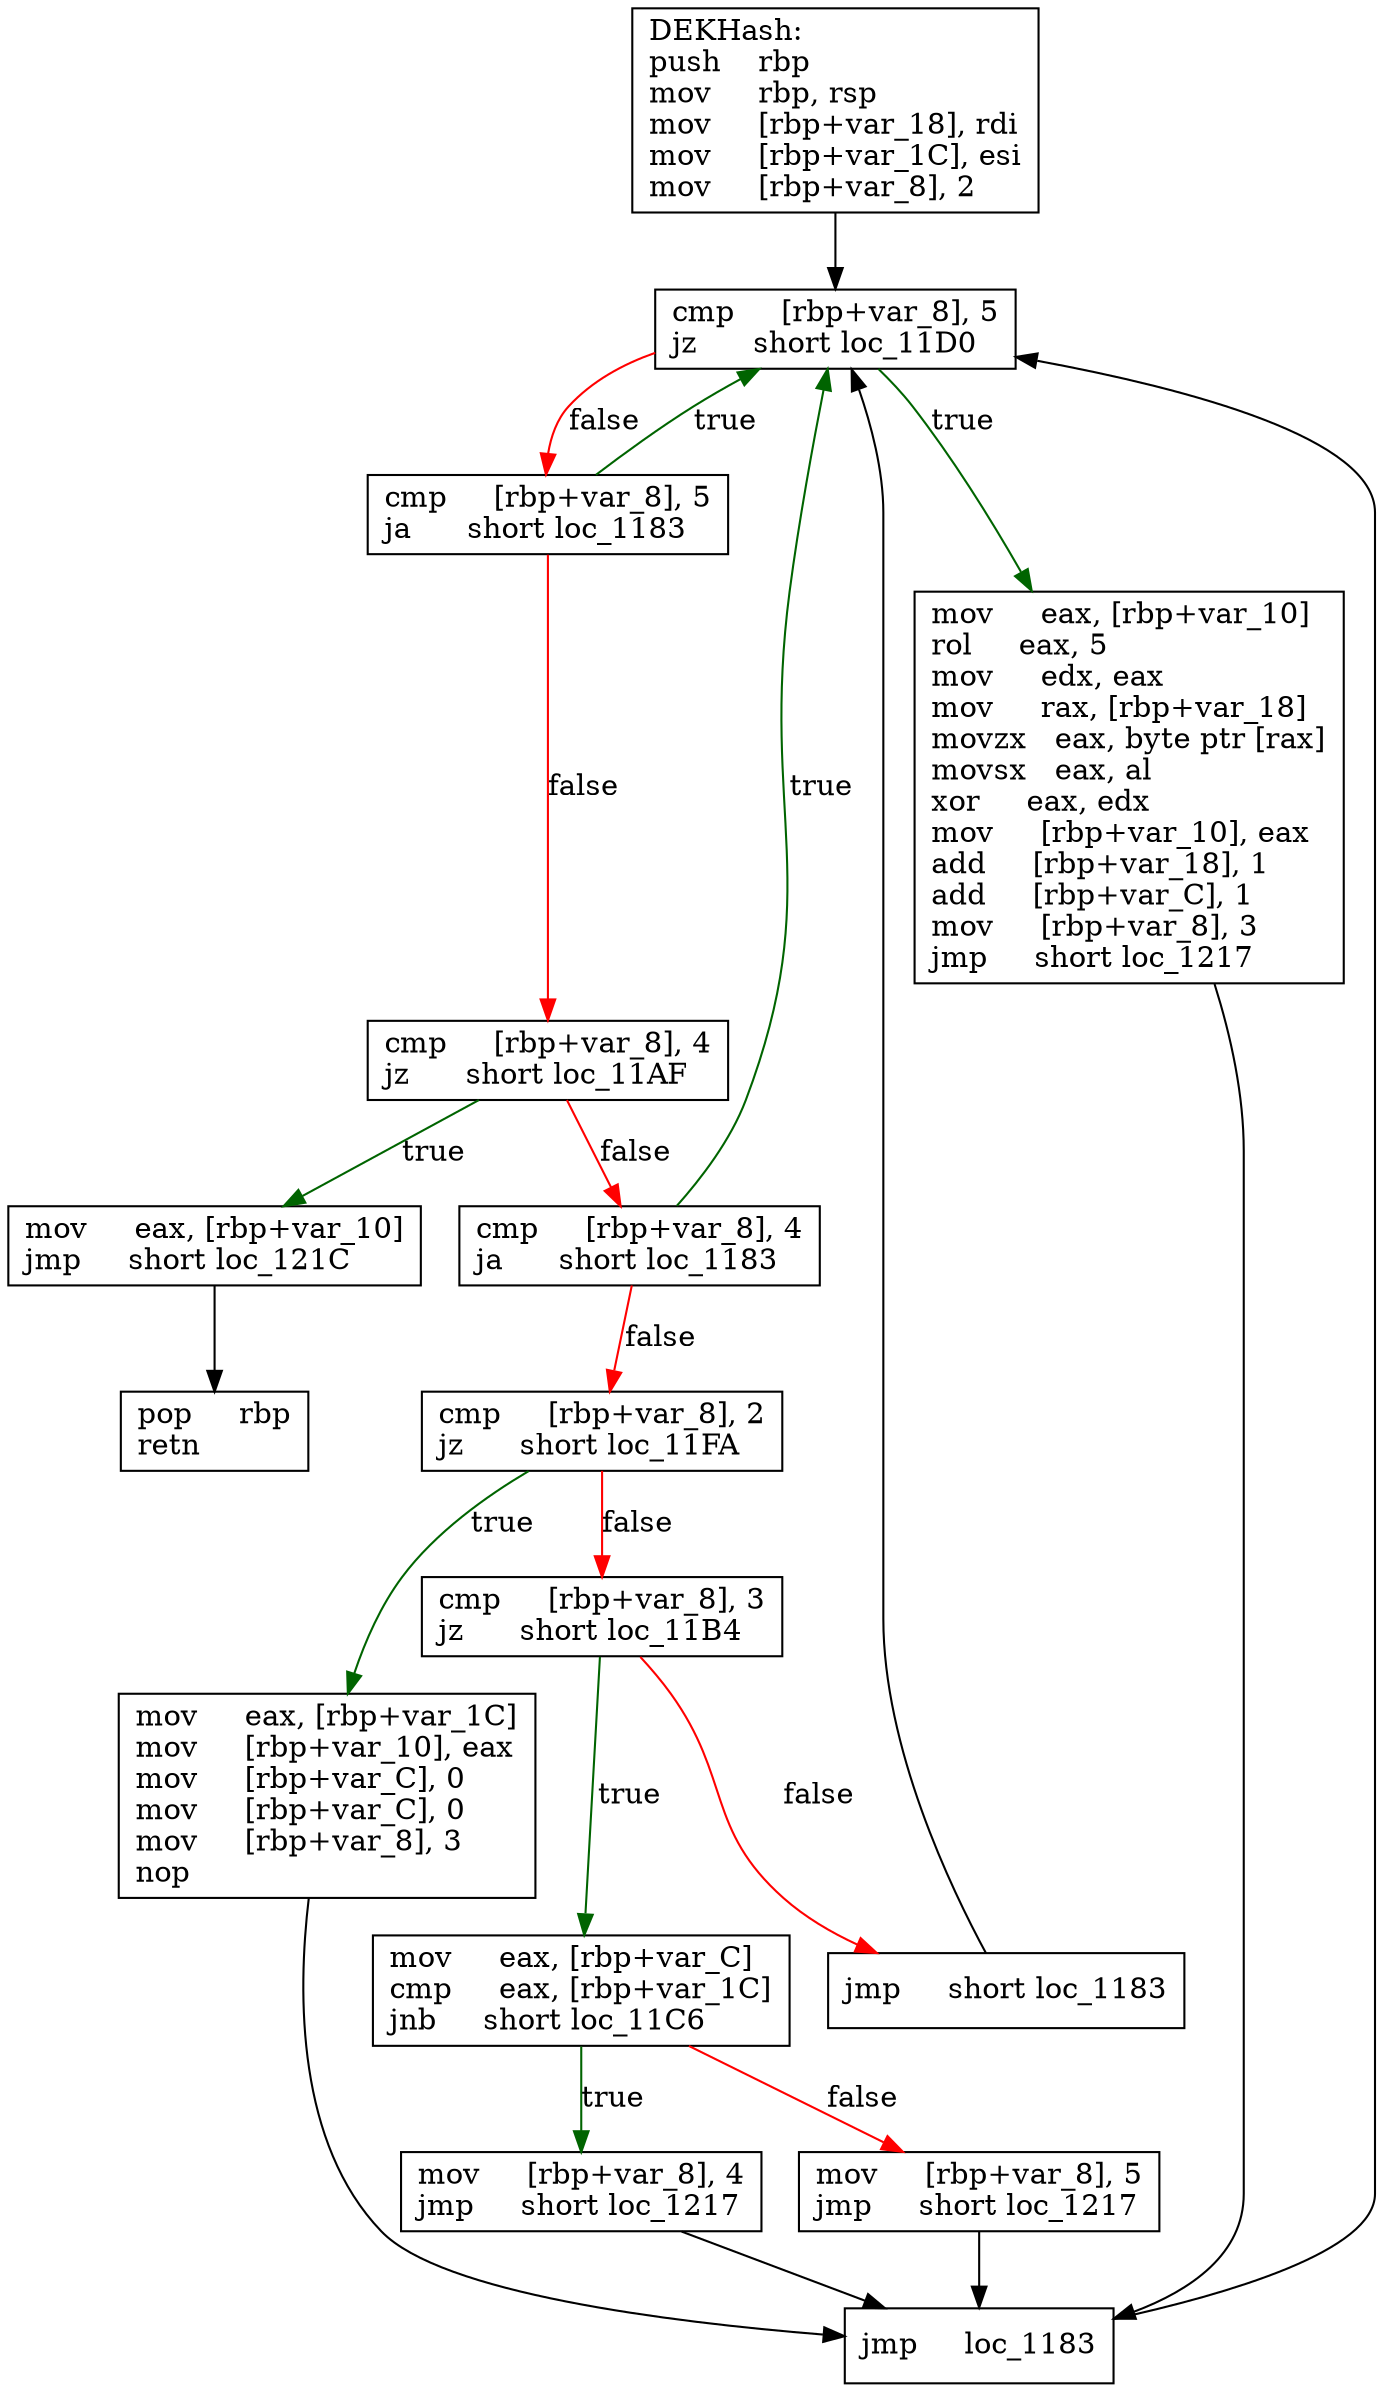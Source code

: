digraph "DEKHash" {
	graph [
	];
	node [
		shape = "box"
	];
	edge [
	];
	"0" [
		label = "DEKHash:\lpush    rbp\lmov     rbp, rsp\lmov     [rbp+var_18], rdi\lmov     [rbp+var_1C], esi\lmov     [rbp+var_8], 2\l"
	];
	"1" [
		label = "cmp     [rbp+var_8], 5\ljz      short loc_11D0\l"
	];
	"2" [
		label = "cmp     [rbp+var_8], 5\lja      short loc_1183\l"
	];
	"3" [
		label = "cmp     [rbp+var_8], 4\ljz      short loc_11AF\l"
	];
	"4" [
		label = "cmp     [rbp+var_8], 4\lja      short loc_1183\l"
	];
	"5" [
		label = "cmp     [rbp+var_8], 2\ljz      short loc_11FA\l"
	];
	"6" [
		label = "cmp     [rbp+var_8], 3\ljz      short loc_11B4\l"
	];
	"7" [
		label = "jmp     short loc_1183\l"
	];
	"8" [
		label = "mov     eax, [rbp+var_10]\ljmp     short loc_121C\l"
	];
	"9" [
		label = "mov     eax, [rbp+var_C]\lcmp     eax, [rbp+var_1C]\ljnb     short loc_11C6\l"
	];
	"10" [
		label = "mov     [rbp+var_8], 5\ljmp     short loc_1217\l"
	];
	"11" [
		label = "mov     [rbp+var_8], 4\ljmp     short loc_1217\l"
	];
	"12" [
		label = "mov     eax, [rbp+var_10]\lrol     eax, 5\lmov     edx, eax\lmov     rax, [rbp+var_18]\lmovzx   eax, byte ptr [rax]\lmovsx   eax, al\lxor     eax, edx\lmov     [rbp+var_10], eax\ladd     [rbp+var_18], 1\ladd     [rbp+var_C], 1\lmov     [rbp+var_8], 3\ljmp     short loc_1217\l"
	];
	"13" [
		label = "mov     eax, [rbp+var_1C]\lmov     [rbp+var_10], eax\lmov     [rbp+var_C], 0\lmov     [rbp+var_C], 0\lmov     [rbp+var_8], 3\lnop\l"
	];
	"14" [
		label = "jmp     loc_1183\l"
	];
	"15" [
		label = "pop     rbp\lretn\l"
	];
// node 0
	"0" -> "1" [ ];
// node 1
	"1" -> "2" [ label = "false", color = red ];
	"1" -> "12" [ label = "true", color = darkgreen ];
// node 2
	"2" -> "1" [ label = "true", color = darkgreen ];
	"2" -> "3" [ label = "false", color = red ];
// node 3
	"3" -> "4" [ label = "false", color = red ];
	"3" -> "8" [ label = "true", color = darkgreen ];
// node 4
	"4" -> "1" [ label = "true", color = darkgreen ];
	"4" -> "5" [ label = "false", color = red ];
// node 5
	"5" -> "6" [ label = "false", color = red ];
	"5" -> "13" [ label = "true", color = darkgreen ];
// node 6
	"6" -> "7" [ label = "false", color = red ];
	"6" -> "9" [ label = "true", color = darkgreen ];
// node 7
	"7" -> "1" [ ];
// node 8
	"8" -> "15" [ ];
// node 9
	"9" -> "10" [ label = "false", color = red ];
	"9" -> "11" [ label = "true", color = darkgreen ];
// node 10
	"10" -> "14" [ ];
// node 11
	"11" -> "14" [ ];
// node 12
	"12" -> "14" [ ];
// node 13
	"13" -> "14" [ ];
// node 14
	"14" -> "1" [ ];
// node 15
}
